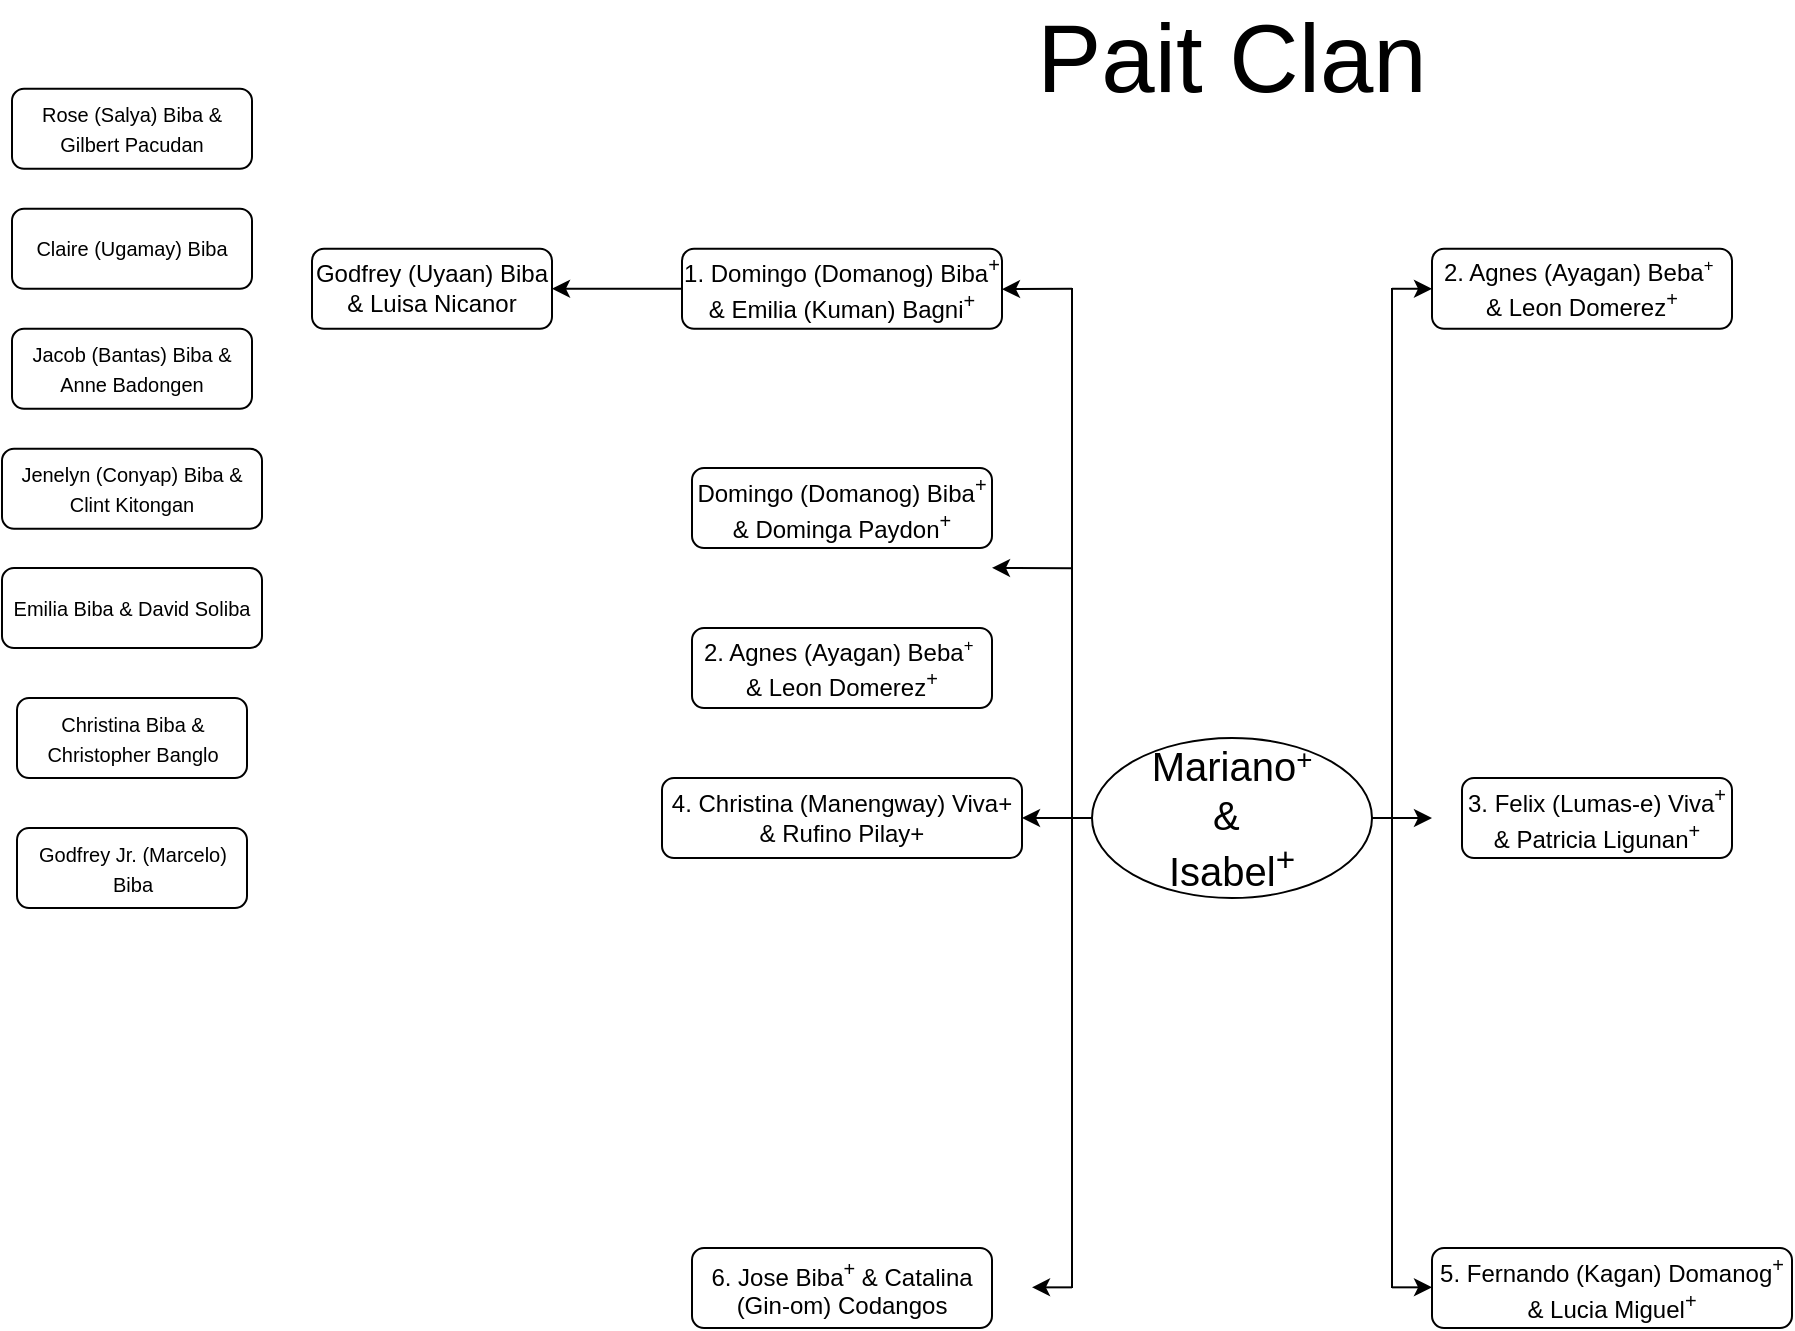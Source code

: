 <mxfile version="28.0.4">
  <diagram name="Page-1" id="LgF2EEBKUEtaE752DzGD">
    <mxGraphModel dx="746" dy="466" grid="1" gridSize="10" guides="1" tooltips="1" connect="1" arrows="1" fold="1" page="1" pageScale="1" pageWidth="1400" pageHeight="850" math="0" shadow="0">
      <root>
        <mxCell id="0" />
        <mxCell id="1" parent="0" />
        <mxCell id="iPQbSwLAwt5U1WuinnP0-1" value="&lt;font style=&quot;font-size: 48px;&quot;&gt;Pait Clan&lt;/font&gt;" style="text;html=1;align=center;verticalAlign=middle;whiteSpace=wrap;rounded=0;" parent="1" vertex="1">
          <mxGeometry x="495" y="30" width="410" height="30" as="geometry" />
        </mxCell>
        <mxCell id="iPQbSwLAwt5U1WuinnP0-3" value="&lt;span style=&quot;font-size: 20px;&quot;&gt;Mariano&lt;/span&gt;&lt;span style=&quot;font-size: 16.667px;&quot;&gt;&lt;sup&gt;+&lt;/sup&gt;&lt;/span&gt;&lt;br&gt;&lt;span style=&quot;background-color: transparent; color: light-dark(rgb(0, 0, 0), rgb(255, 255, 255)); font-size: 20px;&quot;&gt;&amp;amp;&amp;nbsp;&lt;/span&gt;&lt;div&gt;&lt;span style=&quot;font-size: 20px; background-color: transparent; color: light-dark(rgb(0, 0, 0), rgb(255, 255, 255));&quot;&gt;Isabel&lt;sup&gt;+&lt;/sup&gt;&lt;/span&gt;&lt;/div&gt;" style="ellipse;whiteSpace=wrap;html=1;" parent="1" vertex="1">
          <mxGeometry x="630" y="385" width="140" height="80" as="geometry" />
        </mxCell>
        <mxCell id="iPQbSwLAwt5U1WuinnP0-13" value="" style="endArrow=none;html=1;rounded=0;" parent="1" edge="1">
          <mxGeometry width="50" height="50" relative="1" as="geometry">
            <mxPoint x="620" y="400" as="sourcePoint" />
            <mxPoint x="620" y="540" as="targetPoint" />
          </mxGeometry>
        </mxCell>
        <mxCell id="iPQbSwLAwt5U1WuinnP0-14" value="" style="endArrow=classic;html=1;rounded=0;entryX=1;entryY=0.5;entryDx=0;entryDy=0;" parent="1" edge="1" target="iPQbSwLAwt5U1WuinnP0-47">
          <mxGeometry width="50" height="50" relative="1" as="geometry">
            <mxPoint x="620" y="425" as="sourcePoint" />
            <mxPoint x="600" y="424" as="targetPoint" />
          </mxGeometry>
        </mxCell>
        <mxCell id="iPQbSwLAwt5U1WuinnP0-15" value="" style="endArrow=none;html=1;rounded=0;" parent="1" edge="1">
          <mxGeometry width="50" height="50" relative="1" as="geometry">
            <mxPoint x="770" y="425" as="sourcePoint" />
            <mxPoint x="780" y="425" as="targetPoint" />
          </mxGeometry>
        </mxCell>
        <mxCell id="iPQbSwLAwt5U1WuinnP0-6" value="" style="endArrow=none;html=1;rounded=0;" parent="1" edge="1">
          <mxGeometry width="50" height="50" relative="1" as="geometry">
            <mxPoint x="620" y="425" as="sourcePoint" />
            <mxPoint x="630" y="425" as="targetPoint" />
          </mxGeometry>
        </mxCell>
        <mxCell id="iPQbSwLAwt5U1WuinnP0-16" value="" style="endArrow=none;html=1;rounded=0;" parent="1" edge="1">
          <mxGeometry width="50" height="50" relative="1" as="geometry">
            <mxPoint x="780" y="160" as="sourcePoint" />
            <mxPoint x="780" y="400" as="targetPoint" />
          </mxGeometry>
        </mxCell>
        <mxCell id="iPQbSwLAwt5U1WuinnP0-18" value="" style="endArrow=classic;html=1;rounded=0;" parent="1" edge="1">
          <mxGeometry width="50" height="50" relative="1" as="geometry">
            <mxPoint x="780" y="160.38" as="sourcePoint" />
            <mxPoint x="800" y="160.38" as="targetPoint" />
          </mxGeometry>
        </mxCell>
        <mxCell id="iPQbSwLAwt5U1WuinnP0-29" value="&lt;font style=&quot;font-size: 10px;&quot;&gt;Rose (Salya) Biba &amp;amp; Gilbert Pacudan&lt;/font&gt;" style="rounded=1;whiteSpace=wrap;html=1;" parent="1" vertex="1">
          <mxGeometry x="90" y="60.38" width="120" height="40" as="geometry" />
        </mxCell>
        <mxCell id="iPQbSwLAwt5U1WuinnP0-30" value="&lt;font style=&quot;font-size: 10px;&quot;&gt;Claire (Ugamay) Biba&lt;/font&gt;" style="rounded=1;whiteSpace=wrap;html=1;" parent="1" vertex="1">
          <mxGeometry x="90" y="120.38" width="120" height="40" as="geometry" />
        </mxCell>
        <mxCell id="iPQbSwLAwt5U1WuinnP0-31" value="&lt;font style=&quot;font-size: 10px;&quot;&gt;Jacob (Bantas) Biba &amp;amp; Anne Badongen&lt;/font&gt;" style="rounded=1;whiteSpace=wrap;html=1;" parent="1" vertex="1">
          <mxGeometry x="90" y="180.38" width="120" height="40" as="geometry" />
        </mxCell>
        <mxCell id="iPQbSwLAwt5U1WuinnP0-32" value="&lt;font style=&quot;font-size: 10px;&quot;&gt;Jenelyn (Conyap) Biba &amp;amp; Clint Kitongan&lt;/font&gt;" style="rounded=1;whiteSpace=wrap;html=1;" parent="1" vertex="1">
          <mxGeometry x="85" y="240.38" width="130" height="40" as="geometry" />
        </mxCell>
        <mxCell id="iPQbSwLAwt5U1WuinnP0-33" value="&lt;font style=&quot;font-size: 10px;&quot;&gt;Emilia Biba &amp;amp; David Soliba&lt;/font&gt;" style="rounded=1;whiteSpace=wrap;html=1;" parent="1" vertex="1">
          <mxGeometry x="85" y="300" width="130" height="40" as="geometry" />
        </mxCell>
        <mxCell id="iPQbSwLAwt5U1WuinnP0-36" value="" style="endArrow=classic;html=1;rounded=0;" parent="1" edge="1">
          <mxGeometry width="50" height="50" relative="1" as="geometry">
            <mxPoint x="780" y="425" as="sourcePoint" />
            <mxPoint x="800" y="425" as="targetPoint" />
          </mxGeometry>
        </mxCell>
        <mxCell id="iPQbSwLAwt5U1WuinnP0-38" value="3. Felix (Lumas-e) Viva&lt;sup&gt;+&lt;/sup&gt; &amp;amp; Patricia Ligunan&lt;sup&gt;+&lt;/sup&gt;" style="rounded=1;whiteSpace=wrap;html=1;" parent="1" vertex="1">
          <mxGeometry x="815" y="405" width="135" height="40" as="geometry" />
        </mxCell>
        <mxCell id="iPQbSwLAwt5U1WuinnP0-40" value="" style="endArrow=none;html=1;rounded=0;" parent="1" edge="1">
          <mxGeometry width="50" height="50" relative="1" as="geometry">
            <mxPoint x="780" y="390" as="sourcePoint" />
            <mxPoint x="780" y="660" as="targetPoint" />
          </mxGeometry>
        </mxCell>
        <mxCell id="iPQbSwLAwt5U1WuinnP0-34" value="2. Agnes (Ayagan) Beba&lt;span style=&quot;font-size: 10px;&quot;&gt;&lt;sup&gt;+&lt;/sup&gt;&lt;/span&gt;&amp;nbsp; &amp;amp; Leon Domerez&lt;sup&gt;+&lt;/sup&gt;" style="rounded=1;whiteSpace=wrap;html=1;" parent="1" vertex="1">
          <mxGeometry x="430" y="330" width="150" height="40" as="geometry" />
        </mxCell>
        <mxCell id="iPQbSwLAwt5U1WuinnP0-7" value="" style="endArrow=none;html=1;rounded=0;" parent="1" edge="1">
          <mxGeometry width="50" height="50" relative="1" as="geometry">
            <mxPoint x="620" y="400" as="sourcePoint" />
            <mxPoint x="620" y="160" as="targetPoint" />
          </mxGeometry>
        </mxCell>
        <mxCell id="iPQbSwLAwt5U1WuinnP0-8" value="" style="endArrow=classic;html=1;rounded=0;" parent="1" edge="1">
          <mxGeometry width="50" height="50" relative="1" as="geometry">
            <mxPoint x="620" y="160.38" as="sourcePoint" />
            <mxPoint x="585" y="160.597" as="targetPoint" />
          </mxGeometry>
        </mxCell>
        <mxCell id="iPQbSwLAwt5U1WuinnP0-47" value="4. Christina (Manengway) Viva+ &amp;amp; Rufino Pilay+" style="rounded=1;whiteSpace=wrap;html=1;" parent="1" vertex="1">
          <mxGeometry x="415" y="405" width="180" height="40" as="geometry" />
        </mxCell>
        <mxCell id="iPQbSwLAwt5U1WuinnP0-48" value="" style="endArrow=classic;html=1;rounded=0;" parent="1" edge="1">
          <mxGeometry width="50" height="50" relative="1" as="geometry">
            <mxPoint x="780" y="659.67" as="sourcePoint" />
            <mxPoint x="800" y="659.67" as="targetPoint" />
          </mxGeometry>
        </mxCell>
        <mxCell id="iPQbSwLAwt5U1WuinnP0-49" value="5. Fernando (Kagan) Domanog&lt;sup&gt;+&lt;/sup&gt; &amp;amp; Lucia Miguel&lt;sup&gt;+&lt;/sup&gt;" style="rounded=1;whiteSpace=wrap;html=1;" parent="1" vertex="1">
          <mxGeometry x="800" y="640" width="180" height="40" as="geometry" />
        </mxCell>
        <mxCell id="iPQbSwLAwt5U1WuinnP0-51" value="" style="endArrow=none;html=1;rounded=0;" parent="1" edge="1">
          <mxGeometry width="50" height="50" relative="1" as="geometry">
            <mxPoint x="620" y="540" as="sourcePoint" />
            <mxPoint x="620" y="660" as="targetPoint" />
          </mxGeometry>
        </mxCell>
        <mxCell id="iPQbSwLAwt5U1WuinnP0-53" value="" style="endArrow=classic;html=1;rounded=0;" parent="1" edge="1">
          <mxGeometry width="50" height="50" relative="1" as="geometry">
            <mxPoint x="620" y="659.68" as="sourcePoint" />
            <mxPoint x="600" y="659.68" as="targetPoint" />
          </mxGeometry>
        </mxCell>
        <mxCell id="iPQbSwLAwt5U1WuinnP0-54" value="6. Jose Biba&lt;sup&gt;+&lt;/sup&gt; &amp;amp; Catalina (Gin-om) Codangos" style="rounded=1;whiteSpace=wrap;html=1;" parent="1" vertex="1">
          <mxGeometry x="430" y="640" width="150" height="40" as="geometry" />
        </mxCell>
        <mxCell id="iPQbSwLAwt5U1WuinnP0-59" value="" style="edgeStyle=orthogonalEdgeStyle;rounded=0;orthogonalLoop=1;jettySize=auto;html=1;" parent="1" source="iPQbSwLAwt5U1WuinnP0-55" target="iPQbSwLAwt5U1WuinnP0-58" edge="1">
          <mxGeometry relative="1" as="geometry" />
        </mxCell>
        <mxCell id="iPQbSwLAwt5U1WuinnP0-55" value="1. Domingo (Domanog) Biba&lt;sup&gt;+&lt;/sup&gt; &amp;amp; Emilia (Kuman) Bagni&lt;sup&gt;+&lt;/sup&gt;" style="rounded=1;whiteSpace=wrap;html=1;" parent="1" vertex="1">
          <mxGeometry x="425" y="140.38" width="160" height="40" as="geometry" />
        </mxCell>
        <mxCell id="iPQbSwLAwt5U1WuinnP0-58" value="Godfrey (Uyaan) Biba &amp;amp; Luisa Nicanor" style="whiteSpace=wrap;html=1;rounded=1;" parent="1" vertex="1">
          <mxGeometry x="240" y="140.38" width="120" height="40" as="geometry" />
        </mxCell>
        <mxCell id="geJAM1FH9w8emXUavwDb-1" value="" style="endArrow=classic;html=1;rounded=0;entryX=1;entryY=0.5;entryDx=0;entryDy=0;" edge="1" parent="1">
          <mxGeometry width="50" height="50" relative="1" as="geometry">
            <mxPoint x="620" y="300.12" as="sourcePoint" />
            <mxPoint x="580" y="299.93" as="targetPoint" />
          </mxGeometry>
        </mxCell>
        <mxCell id="geJAM1FH9w8emXUavwDb-2" value="2. Agnes (Ayagan) Beba&lt;span style=&quot;font-size: 10px;&quot;&gt;&lt;sup&gt;+&lt;/sup&gt;&lt;/span&gt;&amp;nbsp; &amp;amp; Leon Domerez&lt;sup&gt;+&lt;/sup&gt;" style="rounded=1;whiteSpace=wrap;html=1;" vertex="1" parent="1">
          <mxGeometry x="800" y="140.38" width="150" height="40" as="geometry" />
        </mxCell>
        <mxCell id="geJAM1FH9w8emXUavwDb-3" value="Domingo (Domanog) Biba&lt;sup&gt;+&lt;/sup&gt; &amp;amp; Dominga Paydon&lt;sup&gt;+&lt;/sup&gt;" style="rounded=1;whiteSpace=wrap;html=1;" vertex="1" parent="1">
          <mxGeometry x="430" y="250" width="150" height="40" as="geometry" />
        </mxCell>
        <mxCell id="geJAM1FH9w8emXUavwDb-4" value="&lt;font style=&quot;font-size: 10px;&quot;&gt;Christina Biba &amp;amp; Christopher Banglo&lt;/font&gt;" style="rounded=1;whiteSpace=wrap;html=1;" vertex="1" parent="1">
          <mxGeometry x="92.5" y="365" width="115" height="40" as="geometry" />
        </mxCell>
        <mxCell id="geJAM1FH9w8emXUavwDb-5" value="&lt;span style=&quot;font-size: 10px;&quot;&gt;Godfrey Jr. (Marcelo) Biba&lt;/span&gt;" style="rounded=1;whiteSpace=wrap;html=1;" vertex="1" parent="1">
          <mxGeometry x="92.5" y="430" width="115" height="40" as="geometry" />
        </mxCell>
      </root>
    </mxGraphModel>
  </diagram>
</mxfile>
